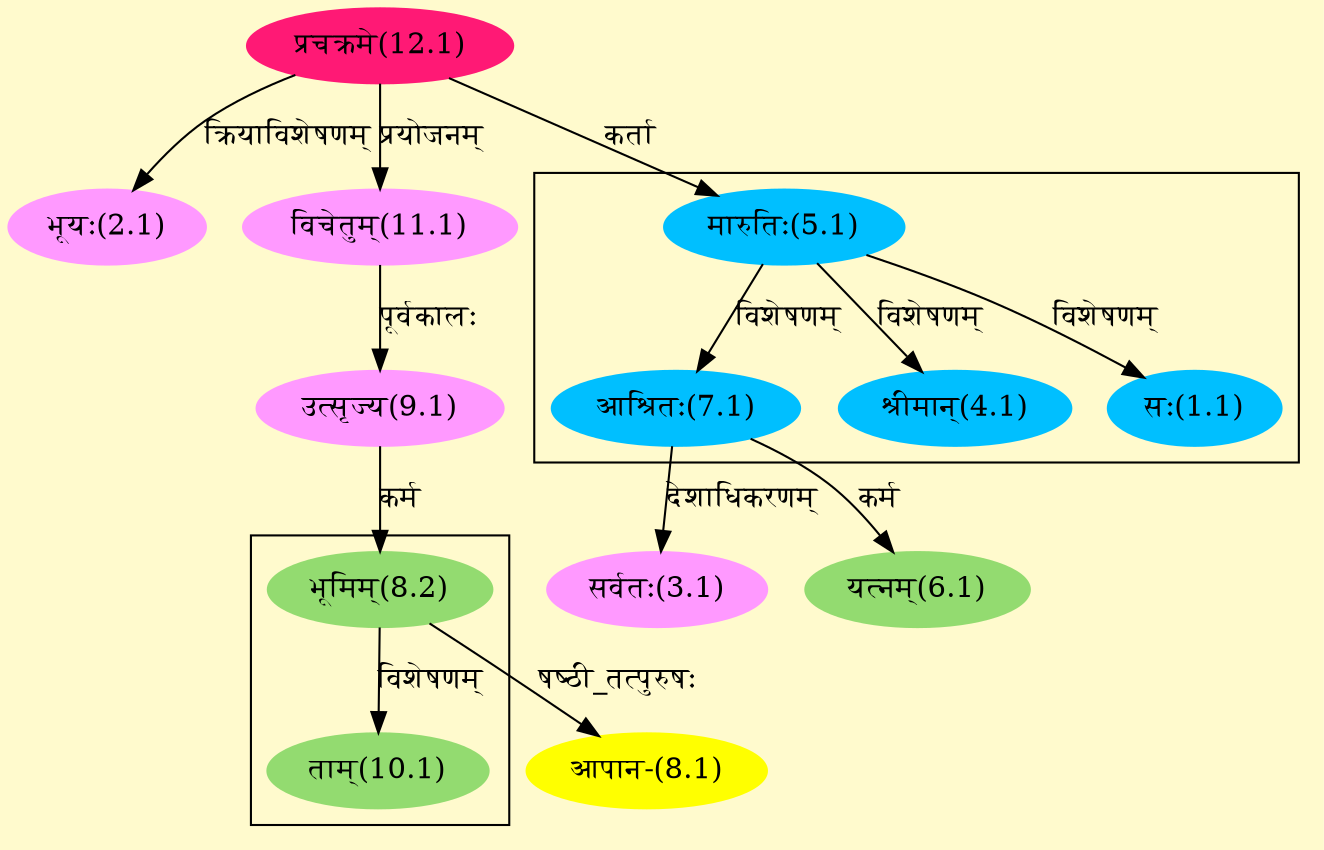 digraph G{
rankdir=BT;
 compound=true;
 bgcolor="lemonchiffon1";

subgraph cluster_1{
Node1_1 [style=filled, color="#00BFFF" label = "सः(1.1)"]
Node5_1 [style=filled, color="#00BFFF" label = "मारुतिः(5.1)"]
Node4_1 [style=filled, color="#00BFFF" label = "श्रीमान्(4.1)"]
Node7_1 [style=filled, color="#00BFFF" label = "आश्रितः(7.1)"]

}

subgraph cluster_2{
Node10_1 [style=filled, color="#93DB70" label = "ताम्(10.1)"]
Node8_2 [style=filled, color="#93DB70" label = "भूमिम्(8.2)"]

}
Node2_1 [style=filled, color="#FF99FF" label = "भूयः(2.1)"]
Node12_1 [style=filled, color="#FF1975" label = "प्रचक्रमे(12.1)"]
Node3_1 [style=filled, color="#FF99FF" label = "सर्वतः(3.1)"]
Node7_1 [style=filled, color="#00BFFF" label = "आश्रितः(7.1)"]
Node5_1 [style=filled, color="#00BFFF" label = "मारुतिः(5.1)"]
Node6_1 [style=filled, color="#93DB70" label = "यत्नम्(6.1)"]
Node8_1 [style=filled, color="#FFFF00" label = "आपान-(8.1)"]
Node8_2 [style=filled, color="#93DB70" label = "भूमिम्(8.2)"]
Node9_1 [style=filled, color="#FF99FF" label = "उत्सृज्य(9.1)"]
Node11_1 [style=filled, color="#FF99FF" label = "विचेतुम्(11.1)"]
/* Start of Relations section */

Node1_1 -> Node5_1 [  label="विशेषणम्"  dir="back" ]
Node2_1 -> Node12_1 [  label="क्रियाविशेषणम्"  dir="back" ]
Node3_1 -> Node7_1 [  label="देशाधिकरणम्"  dir="back" ]
Node4_1 -> Node5_1 [  label="विशेषणम्"  dir="back" ]
Node5_1 -> Node12_1 [  label="कर्ता"  dir="back" ]
Node6_1 -> Node7_1 [  label="कर्म"  dir="back" ]
Node7_1 -> Node5_1 [  label="विशेषणम्"  dir="back" ]
Node8_1 -> Node8_2 [  label="षष्ठी_तत्पुरुषः"  dir="back" ]
Node8_2 -> Node9_1 [  label="कर्म"  dir="back" ]
Node9_1 -> Node11_1 [  label="पूर्वकालः"  dir="back" ]
Node10_1 -> Node8_2 [  label="विशेषणम्"  dir="back" ]
Node11_1 -> Node12_1 [  label="प्रयोजनम्"  dir="back" ]
}
